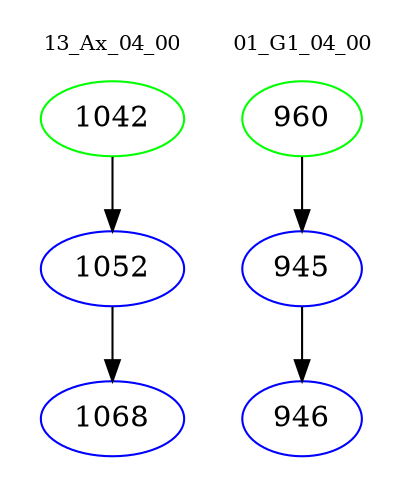 digraph{
subgraph cluster_0 {
color = white
label = "13_Ax_04_00";
fontsize=10;
T0_1042 [label="1042", color="green"]
T0_1042 -> T0_1052 [color="black"]
T0_1052 [label="1052", color="blue"]
T0_1052 -> T0_1068 [color="black"]
T0_1068 [label="1068", color="blue"]
}
subgraph cluster_1 {
color = white
label = "01_G1_04_00";
fontsize=10;
T1_960 [label="960", color="green"]
T1_960 -> T1_945 [color="black"]
T1_945 [label="945", color="blue"]
T1_945 -> T1_946 [color="black"]
T1_946 [label="946", color="blue"]
}
}

